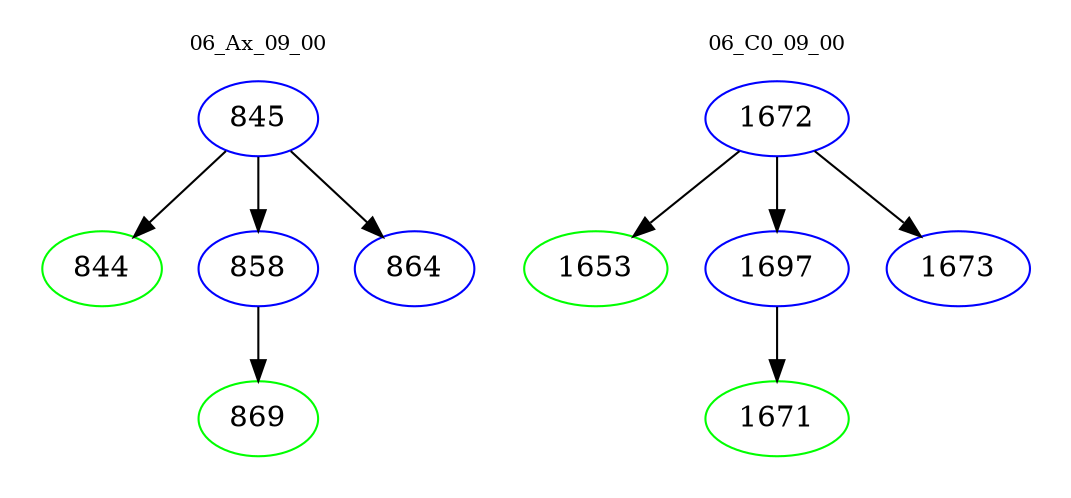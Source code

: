 digraph{
subgraph cluster_0 {
color = white
label = "06_Ax_09_00";
fontsize=10;
T0_845 [label="845", color="blue"]
T0_845 -> T0_844 [color="black"]
T0_844 [label="844", color="green"]
T0_845 -> T0_858 [color="black"]
T0_858 [label="858", color="blue"]
T0_858 -> T0_869 [color="black"]
T0_869 [label="869", color="green"]
T0_845 -> T0_864 [color="black"]
T0_864 [label="864", color="blue"]
}
subgraph cluster_1 {
color = white
label = "06_C0_09_00";
fontsize=10;
T1_1672 [label="1672", color="blue"]
T1_1672 -> T1_1653 [color="black"]
T1_1653 [label="1653", color="green"]
T1_1672 -> T1_1697 [color="black"]
T1_1697 [label="1697", color="blue"]
T1_1697 -> T1_1671 [color="black"]
T1_1671 [label="1671", color="green"]
T1_1672 -> T1_1673 [color="black"]
T1_1673 [label="1673", color="blue"]
}
}
